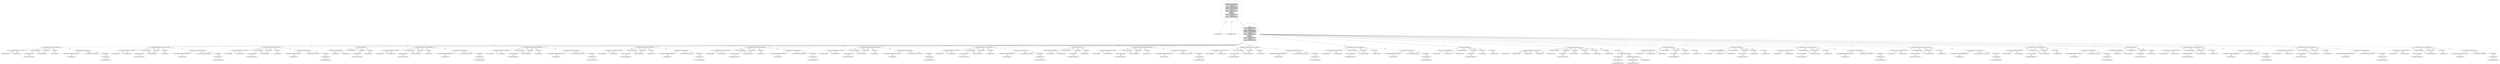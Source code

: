 digraph "testRemoveLine#?" {
0 [label="2:CtTypeReferenceImpl@void" shape=ellipse]
1 [label="2:CtVirtualElement@testRemoveLine" shape=ellipse]
2 [label="3:CtExecutableReferenceImpl@assertEquals(int,<unknown>)" shape=ellipse]
3 [label="3:CtTypeReferenceImpl@int" shape=ellipse]
4 [label="3:CtTypeReferenceImpl@null" shape=ellipse]
5 [label="3:CtVirtualElement@assertEquals" shape=ellipse]
6 [label="3:CtTypeAccessImpl@PlaceHold" shape=ellipse]
7 [label="3:CtTypeReferenceImpl@PlaceHold" shape=ellipse]
8 [label="3:CtThisAccessImpl@" shape=ellipse]
9 [label="3:CtTypeReferenceImpl@PlaceHold" shape=ellipse]
10 [label="3:CtLiteralImpl@0" shape=ellipse]
11 [label="3:CtTypeReferenceImpl@int" shape=ellipse]
12 [label="3:CtExecutableReferenceImpl@getNumberOfValidBranches()" shape=ellipse]
13 [label="3:CtTypeReferenceImpl@a" shape=ellipse]
14 [label="3:CtVirtualElement@getNumberOfValidBranches" shape=ellipse]
15 [label="3:CtFieldReferenceImpl@a" shape=ellipse]
16 [label="3:CtTypeReferenceImpl@PlaceHold" shape=ellipse]
17 [label="3:CtFieldReadImpl@a" shape=ellipse]
18 [label="3:CtInvocationImpl@a.getNumberOfValidBranches()" shape=ellipse]
19 [label="3:CtInvocationImpl@assertEquals(0, a.getNumberOfValidBranches())" shape=ellipse]
20 [label="4:CtExecutableReferenceImpl@assertEquals(int,<unknown>)" shape=ellipse]
21 [label="4:CtTypeReferenceImpl@int" shape=ellipse]
22 [label="4:CtTypeReferenceImpl@null" shape=ellipse]
23 [label="4:CtVirtualElement@assertEquals" shape=ellipse]
24 [label="4:CtTypeAccessImpl@PlaceHold" shape=ellipse]
25 [label="4:CtTypeReferenceImpl@PlaceHold" shape=ellipse]
26 [label="4:CtThisAccessImpl@" shape=ellipse]
27 [label="4:CtTypeReferenceImpl@PlaceHold" shape=ellipse]
28 [label="4:CtLiteralImpl@0" shape=ellipse]
29 [label="4:CtTypeReferenceImpl@int" shape=ellipse]
30 [label="4:CtExecutableReferenceImpl@getNumberOfCoveredBranches()" shape=ellipse]
31 [label="4:CtTypeReferenceImpl@a" shape=ellipse]
32 [label="4:CtVirtualElement@getNumberOfCoveredBranches" shape=ellipse]
33 [label="4:CtFieldReferenceImpl@a" shape=ellipse]
34 [label="4:CtTypeReferenceImpl@PlaceHold" shape=ellipse]
35 [label="4:CtFieldReadImpl@a" shape=ellipse]
36 [label="4:CtInvocationImpl@a.getNumberOfCoveredBranches()" shape=ellipse]
37 [label="4:CtInvocationImpl@assertEquals(0, a.getNumberOfCoveredBranches())" shape=ellipse]
38 [label="5:CtExecutableReferenceImpl@assertEquals(int,<unknown>)" shape=ellipse]
39 [label="5:CtTypeReferenceImpl@int" shape=ellipse]
40 [label="5:CtTypeReferenceImpl@null" shape=ellipse]
41 [label="5:CtVirtualElement@assertEquals" shape=ellipse]
42 [label="5:CtTypeAccessImpl@PlaceHold" shape=ellipse]
43 [label="5:CtTypeReferenceImpl@PlaceHold" shape=ellipse]
44 [label="5:CtThisAccessImpl@" shape=ellipse]
45 [label="5:CtTypeReferenceImpl@PlaceHold" shape=ellipse]
46 [label="5:CtLiteralImpl@0" shape=ellipse]
47 [label="5:CtTypeReferenceImpl@int" shape=ellipse]
48 [label="5:CtExecutableReferenceImpl@getNumberOfValidLines()" shape=ellipse]
49 [label="5:CtTypeReferenceImpl@a" shape=ellipse]
50 [label="5:CtVirtualElement@getNumberOfValidLines" shape=ellipse]
51 [label="5:CtFieldReferenceImpl@a" shape=ellipse]
52 [label="5:CtTypeReferenceImpl@PlaceHold" shape=ellipse]
53 [label="5:CtFieldReadImpl@a" shape=ellipse]
54 [label="5:CtInvocationImpl@a.getNumberOfValidLines()" shape=ellipse]
55 [label="5:CtInvocationImpl@assertEquals(0, a.getNumberOfValidLines())" shape=ellipse]
56 [label="6:CtExecutableReferenceImpl@removeLine(int)" shape=ellipse]
57 [label="6:CtTypeReferenceImpl@a" shape=ellipse]
58 [label="6:CtTypeReferenceImpl@int" shape=ellipse]
59 [label="6:CtVirtualElement@removeLine" shape=ellipse]
60 [label="6:CtFieldReferenceImpl@a" shape=ellipse]
61 [label="6:CtTypeReferenceImpl@PlaceHold" shape=ellipse]
62 [label="6:CtFieldReadImpl@a" shape=ellipse]
63 [label="6:CtLiteralImpl@3" shape=ellipse]
64 [label="6:CtTypeReferenceImpl@int" shape=ellipse]
65 [label="6:CtInvocationImpl@a.removeLine(3)" shape=ellipse]
66 [label="7:CtExecutableReferenceImpl@assertEquals(int,<unknown>)" shape=ellipse]
67 [label="7:CtTypeReferenceImpl@int" shape=ellipse]
68 [label="7:CtTypeReferenceImpl@null" shape=ellipse]
69 [label="7:CtVirtualElement@assertEquals" shape=ellipse]
70 [label="7:CtTypeAccessImpl@PlaceHold" shape=ellipse]
71 [label="7:CtTypeReferenceImpl@PlaceHold" shape=ellipse]
72 [label="7:CtThisAccessImpl@" shape=ellipse]
73 [label="7:CtTypeReferenceImpl@PlaceHold" shape=ellipse]
74 [label="7:CtLiteralImpl@0" shape=ellipse]
75 [label="7:CtTypeReferenceImpl@int" shape=ellipse]
76 [label="7:CtExecutableReferenceImpl@getNumberOfValidBranches()" shape=ellipse]
77 [label="7:CtTypeReferenceImpl@a" shape=ellipse]
78 [label="7:CtVirtualElement@getNumberOfValidBranches" shape=ellipse]
79 [label="7:CtFieldReferenceImpl@a" shape=ellipse]
80 [label="7:CtTypeReferenceImpl@PlaceHold" shape=ellipse]
81 [label="7:CtFieldReadImpl@a" shape=ellipse]
82 [label="7:CtInvocationImpl@a.getNumberOfValidBranches()" shape=ellipse]
83 [label="7:CtInvocationImpl@assertEquals(0, a.getNumberOfValidBranches())" shape=ellipse]
84 [label="8:CtExecutableReferenceImpl@assertEquals(int,<unknown>)" shape=ellipse]
85 [label="8:CtTypeReferenceImpl@int" shape=ellipse]
86 [label="8:CtTypeReferenceImpl@null" shape=ellipse]
87 [label="8:CtVirtualElement@assertEquals" shape=ellipse]
88 [label="8:CtTypeAccessImpl@PlaceHold" shape=ellipse]
89 [label="8:CtTypeReferenceImpl@PlaceHold" shape=ellipse]
90 [label="8:CtThisAccessImpl@" shape=ellipse]
91 [label="8:CtTypeReferenceImpl@PlaceHold" shape=ellipse]
92 [label="8:CtLiteralImpl@0" shape=ellipse]
93 [label="8:CtTypeReferenceImpl@int" shape=ellipse]
94 [label="8:CtExecutableReferenceImpl@getNumberOfCoveredBranches()" shape=ellipse]
95 [label="8:CtTypeReferenceImpl@a" shape=ellipse]
96 [label="8:CtVirtualElement@getNumberOfCoveredBranches" shape=ellipse]
97 [label="8:CtFieldReferenceImpl@a" shape=ellipse]
98 [label="8:CtTypeReferenceImpl@PlaceHold" shape=ellipse]
99 [label="8:CtFieldReadImpl@a" shape=ellipse]
100 [label="8:CtInvocationImpl@a.getNumberOfCoveredBranches()" shape=ellipse]
101 [label="8:CtInvocationImpl@assertEquals(0, a.getNumberOfCoveredBranches())" shape=ellipse]
102 [label="9:CtExecutableReferenceImpl@assertEquals(int,<unknown>)" shape=ellipse]
103 [label="9:CtTypeReferenceImpl@int" shape=ellipse]
104 [label="9:CtTypeReferenceImpl@null" shape=ellipse]
105 [label="9:CtVirtualElement@assertEquals" shape=ellipse]
106 [label="9:CtTypeAccessImpl@PlaceHold" shape=ellipse]
107 [label="9:CtTypeReferenceImpl@PlaceHold" shape=ellipse]
108 [label="9:CtThisAccessImpl@" shape=ellipse]
109 [label="9:CtTypeReferenceImpl@PlaceHold" shape=ellipse]
110 [label="9:CtLiteralImpl@0" shape=ellipse]
111 [label="9:CtTypeReferenceImpl@int" shape=ellipse]
112 [label="9:CtExecutableReferenceImpl@getNumberOfValidLines()" shape=ellipse]
113 [label="9:CtTypeReferenceImpl@a" shape=ellipse]
114 [label="9:CtVirtualElement@getNumberOfValidLines" shape=ellipse]
115 [label="9:CtFieldReferenceImpl@a" shape=ellipse]
116 [label="9:CtTypeReferenceImpl@PlaceHold" shape=ellipse]
117 [label="9:CtFieldReadImpl@a" shape=ellipse]
118 [label="9:CtInvocationImpl@a.getNumberOfValidLines()" shape=ellipse]
119 [label="9:CtInvocationImpl@assertEquals(0, a.getNumberOfValidLines())" shape=ellipse]
120 [label="10:CtExecutableReferenceImpl@assertEquals(int,<unknown>)" shape=ellipse]
121 [label="10:CtTypeReferenceImpl@int" shape=ellipse]
122 [label="10:CtTypeReferenceImpl@null" shape=ellipse]
123 [label="10:CtVirtualElement@assertEquals" shape=ellipse]
124 [label="10:CtTypeAccessImpl@PlaceHold" shape=ellipse]
125 [label="10:CtTypeReferenceImpl@PlaceHold" shape=ellipse]
126 [label="10:CtThisAccessImpl@" shape=ellipse]
127 [label="10:CtTypeReferenceImpl@PlaceHold" shape=ellipse]
128 [label="10:CtLiteralImpl@0" shape=ellipse]
129 [label="10:CtTypeReferenceImpl@int" shape=ellipse]
130 [label="10:CtExecutableReferenceImpl@getNumberOfValidBranches()" shape=ellipse]
131 [label="10:CtTypeReferenceImpl@b" shape=ellipse]
132 [label="10:CtVirtualElement@getNumberOfValidBranches" shape=ellipse]
133 [label="10:CtFieldReferenceImpl@b" shape=ellipse]
134 [label="10:CtTypeReferenceImpl@PlaceHold" shape=ellipse]
135 [label="10:CtFieldReadImpl@b" shape=ellipse]
136 [label="10:CtInvocationImpl@b.getNumberOfValidBranches()" shape=ellipse]
137 [label="10:CtInvocationImpl@assertEquals(0, b.getNumberOfValidBranches())" shape=ellipse]
138 [label="11:CtExecutableReferenceImpl@assertEquals(int,<unknown>)" shape=ellipse]
139 [label="11:CtTypeReferenceImpl@int" shape=ellipse]
140 [label="11:CtTypeReferenceImpl@null" shape=ellipse]
141 [label="11:CtVirtualElement@assertEquals" shape=ellipse]
142 [label="11:CtTypeAccessImpl@PlaceHold" shape=ellipse]
143 [label="11:CtTypeReferenceImpl@PlaceHold" shape=ellipse]
144 [label="11:CtThisAccessImpl@" shape=ellipse]
145 [label="11:CtTypeReferenceImpl@PlaceHold" shape=ellipse]
146 [label="11:CtLiteralImpl@0" shape=ellipse]
147 [label="11:CtTypeReferenceImpl@int" shape=ellipse]
148 [label="11:CtExecutableReferenceImpl@getNumberOfCoveredBranches()" shape=ellipse]
149 [label="11:CtTypeReferenceImpl@a" shape=ellipse]
150 [label="11:CtVirtualElement@getNumberOfCoveredBranches" shape=ellipse]
151 [label="11:CtFieldReferenceImpl@a" shape=ellipse]
152 [label="11:CtTypeReferenceImpl@PlaceHold" shape=ellipse]
153 [label="11:CtFieldReadImpl@a" shape=ellipse]
154 [label="11:CtInvocationImpl@a.getNumberOfCoveredBranches()" shape=ellipse]
155 [label="11:CtInvocationImpl@assertEquals(0, a.getNumberOfCoveredBranches())" shape=ellipse]
156 [label="12:CtExecutableReferenceImpl@assertEquals(int,<unknown>)" shape=ellipse]
157 [label="12:CtTypeReferenceImpl@int" shape=ellipse]
158 [label="12:CtTypeReferenceImpl@null" shape=ellipse]
159 [label="12:CtVirtualElement@assertEquals" shape=ellipse]
160 [label="12:CtTypeAccessImpl@PlaceHold" shape=ellipse]
161 [label="12:CtTypeReferenceImpl@PlaceHold" shape=ellipse]
162 [label="12:CtThisAccessImpl@" shape=ellipse]
163 [label="12:CtTypeReferenceImpl@PlaceHold" shape=ellipse]
164 [label="12:CtLiteralImpl@5" shape=ellipse]
165 [label="12:CtTypeReferenceImpl@int" shape=ellipse]
166 [label="12:CtExecutableReferenceImpl@getNumberOfValidLines()" shape=ellipse]
167 [label="12:CtTypeReferenceImpl@b" shape=ellipse]
168 [label="12:CtVirtualElement@getNumberOfValidLines" shape=ellipse]
169 [label="12:CtFieldReferenceImpl@b" shape=ellipse]
170 [label="12:CtTypeReferenceImpl@PlaceHold" shape=ellipse]
171 [label="12:CtFieldReadImpl@b" shape=ellipse]
172 [label="12:CtInvocationImpl@b.getNumberOfValidLines()" shape=ellipse]
173 [label="12:CtInvocationImpl@assertEquals(5, b.getNumberOfValidLines())" shape=ellipse]
174 [label="13:CtExecutableReferenceImpl@removeLine(int)" shape=ellipse]
175 [label="13:CtTypeReferenceImpl@b" shape=ellipse]
176 [label="13:CtTypeReferenceImpl@int" shape=ellipse]
177 [label="13:CtVirtualElement@removeLine" shape=ellipse]
178 [label="13:CtFieldReferenceImpl@b" shape=ellipse]
179 [label="13:CtTypeReferenceImpl@PlaceHold" shape=ellipse]
180 [label="13:CtFieldReadImpl@b" shape=ellipse]
181 [label="13:CtLiteralImpl@3" shape=ellipse]
182 [label="13:CtTypeReferenceImpl@int" shape=ellipse]
183 [label="13:CtInvocationImpl@b.removeLine(3)" shape=ellipse]
184 [label="14:CtExecutableReferenceImpl@assertEquals(int,<unknown>)" shape=ellipse]
185 [label="14:CtTypeReferenceImpl@int" shape=ellipse]
186 [label="14:CtTypeReferenceImpl@null" shape=ellipse]
187 [label="14:CtVirtualElement@assertEquals" shape=ellipse]
188 [label="14:CtTypeAccessImpl@PlaceHold" shape=ellipse]
189 [label="14:CtTypeReferenceImpl@PlaceHold" shape=ellipse]
190 [label="14:CtThisAccessImpl@" shape=ellipse]
191 [label="14:CtTypeReferenceImpl@PlaceHold" shape=ellipse]
192 [label="14:CtLiteralImpl@0" shape=ellipse]
193 [label="14:CtTypeReferenceImpl@int" shape=ellipse]
194 [label="14:CtExecutableReferenceImpl@getNumberOfValidBranches()" shape=ellipse]
195 [label="14:CtTypeReferenceImpl@b" shape=ellipse]
196 [label="14:CtVirtualElement@getNumberOfValidBranches" shape=ellipse]
197 [label="14:CtFieldReferenceImpl@b" shape=ellipse]
198 [label="14:CtTypeReferenceImpl@PlaceHold" shape=ellipse]
199 [label="14:CtFieldReadImpl@b" shape=ellipse]
200 [label="14:CtInvocationImpl@b.getNumberOfValidBranches()" shape=ellipse]
201 [label="14:CtInvocationImpl@assertEquals(0, b.getNumberOfValidBranches())" shape=ellipse]
202 [label="15:CtExecutableReferenceImpl@assertEquals(int,<unknown>)" shape=ellipse]
203 [label="15:CtTypeReferenceImpl@int" shape=ellipse]
204 [label="15:CtTypeReferenceImpl@null" shape=ellipse]
205 [label="15:CtVirtualElement@assertEquals" shape=ellipse]
206 [label="15:CtTypeAccessImpl@PlaceHold" shape=ellipse]
207 [label="15:CtTypeReferenceImpl@PlaceHold" shape=ellipse]
208 [label="15:CtThisAccessImpl@" shape=ellipse]
209 [label="15:CtTypeReferenceImpl@PlaceHold" shape=ellipse]
210 [label="15:CtLiteralImpl@0" shape=ellipse]
211 [label="15:CtTypeReferenceImpl@int" shape=ellipse]
212 [label="15:CtExecutableReferenceImpl@getNumberOfCoveredBranches()" shape=ellipse]
213 [label="15:CtTypeReferenceImpl@a" shape=ellipse]
214 [label="15:CtVirtualElement@getNumberOfCoveredBranches" shape=ellipse]
215 [label="15:CtFieldReferenceImpl@a" shape=ellipse]
216 [label="15:CtTypeReferenceImpl@PlaceHold" shape=ellipse]
217 [label="15:CtFieldReadImpl@a" shape=ellipse]
218 [label="15:CtInvocationImpl@a.getNumberOfCoveredBranches()" shape=ellipse]
219 [label="15:CtInvocationImpl@assertEquals(0, a.getNumberOfCoveredBranches())" shape=ellipse]
220 [label="16:CtExecutableReferenceImpl@assertEquals(int,<unknown>)" shape=ellipse]
221 [label="16:CtTypeReferenceImpl@int" shape=ellipse]
222 [label="16:CtTypeReferenceImpl@null" shape=ellipse]
223 [label="16:CtVirtualElement@assertEquals" shape=ellipse]
224 [label="16:CtTypeAccessImpl@PlaceHold" shape=ellipse]
225 [label="16:CtTypeReferenceImpl@PlaceHold" shape=ellipse]
226 [label="16:CtThisAccessImpl@" shape=ellipse]
227 [label="16:CtTypeReferenceImpl@PlaceHold" shape=ellipse]
228 [label="16:CtLiteralImpl@4" shape=ellipse]
229 [label="16:CtTypeReferenceImpl@int" shape=ellipse]
230 [label="16:CtExecutableReferenceImpl@getNumberOfValidLines()" shape=ellipse]
231 [label="16:CtTypeReferenceImpl@b" shape=ellipse]
232 [label="16:CtVirtualElement@getNumberOfValidLines" shape=ellipse]
233 [label="16:CtFieldReferenceImpl@b" shape=ellipse]
234 [label="16:CtTypeReferenceImpl@PlaceHold" shape=ellipse]
235 [label="16:CtFieldReadImpl@b" shape=ellipse]
236 [label="16:CtInvocationImpl@b.getNumberOfValidLines()" shape=ellipse]
237 [label="16:CtInvocationImpl@assertEquals(4, b.getNumberOfValidLines())" shape=ellipse]
238 [label="17:CtExecutableReferenceImpl@addLineJump(int,int)" shape=ellipse]
239 [label="17:CtTypeReferenceImpl@c" shape=ellipse]
240 [label="17:CtTypeReferenceImpl@int" shape=ellipse]
241 [label="17:CtTypeReferenceImpl@int" shape=ellipse]
242 [label="17:CtVirtualElement@addLineJump" shape=ellipse]
243 [label="17:CtFieldReferenceImpl@c" shape=ellipse]
244 [label="17:CtTypeReferenceImpl@PlaceHold" shape=ellipse]
245 [label="17:CtFieldReadImpl@c" shape=ellipse]
246 [label="17:CtLiteralImpl@2" shape=ellipse]
247 [label="17:CtTypeReferenceImpl@int" shape=ellipse]
248 [label="17:CtLiteralImpl@0" shape=ellipse]
249 [label="17:CtTypeReferenceImpl@int" shape=ellipse]
250 [label="17:CtInvocationImpl@c.addLineJump(2, 0)" shape=ellipse]
251 [label="18:CtExecutableReferenceImpl@addLineSwitch(int,int,int,int)" shape=ellipse]
252 [label="18:CtTypeReferenceImpl@c" shape=ellipse]
253 [label="18:CtTypeReferenceImpl@int" shape=ellipse]
254 [label="18:CtTypeReferenceImpl@int" shape=ellipse]
255 [label="18:CtTypeReferenceImpl@int" shape=ellipse]
256 [label="18:CtTypeReferenceImpl@int" shape=ellipse]
257 [label="18:CtVirtualElement@addLineSwitch" shape=ellipse]
258 [label="18:CtFieldReferenceImpl@c" shape=ellipse]
259 [label="18:CtTypeReferenceImpl@PlaceHold" shape=ellipse]
260 [label="18:CtFieldReadImpl@c" shape=ellipse]
261 [label="18:CtLiteralImpl@3" shape=ellipse]
262 [label="18:CtTypeReferenceImpl@int" shape=ellipse]
263 [label="18:CtLiteralImpl@0" shape=ellipse]
264 [label="18:CtTypeReferenceImpl@int" shape=ellipse]
265 [label="18:CtLiteralImpl@1" shape=ellipse]
266 [label="18:CtTypeReferenceImpl@int" shape=ellipse]
267 [label="18:CtLiteralImpl@2" shape=ellipse]
268 [label="18:CtTypeReferenceImpl@int" shape=ellipse]
269 [label="18:CtInvocationImpl@c.addLineSwitch(3, 0, 1, 2)" shape=ellipse]
270 [label="19:CtExecutableReferenceImpl@addLineJump(int,int)" shape=ellipse]
271 [label="19:CtTypeReferenceImpl@c" shape=ellipse]
272 [label="19:CtTypeReferenceImpl@int" shape=ellipse]
273 [label="19:CtTypeReferenceImpl@int" shape=ellipse]
274 [label="19:CtVirtualElement@addLineJump" shape=ellipse]
275 [label="19:CtFieldReferenceImpl@c" shape=ellipse]
276 [label="19:CtTypeReferenceImpl@PlaceHold" shape=ellipse]
277 [label="19:CtFieldReadImpl@c" shape=ellipse]
278 [label="19:CtLiteralImpl@3" shape=ellipse]
279 [label="19:CtTypeReferenceImpl@int" shape=ellipse]
280 [label="19:CtLiteralImpl@0" shape=ellipse]
281 [label="19:CtTypeReferenceImpl@int" shape=ellipse]
282 [label="19:CtInvocationImpl@c.addLineJump(3, 0)" shape=ellipse]
283 [label="20:CtExecutableReferenceImpl@addLineJump(int,int)" shape=ellipse]
284 [label="20:CtTypeReferenceImpl@c" shape=ellipse]
285 [label="20:CtTypeReferenceImpl@int" shape=ellipse]
286 [label="20:CtTypeReferenceImpl@int" shape=ellipse]
287 [label="20:CtVirtualElement@addLineJump" shape=ellipse]
288 [label="20:CtFieldReferenceImpl@c" shape=ellipse]
289 [label="20:CtTypeReferenceImpl@PlaceHold" shape=ellipse]
290 [label="20:CtFieldReadImpl@c" shape=ellipse]
291 [label="20:CtLiteralImpl@4" shape=ellipse]
292 [label="20:CtTypeReferenceImpl@int" shape=ellipse]
293 [label="20:CtLiteralImpl@0" shape=ellipse]
294 [label="20:CtTypeReferenceImpl@int" shape=ellipse]
295 [label="20:CtInvocationImpl@c.addLineJump(4, 0)" shape=ellipse]
296 [label="21:CtExecutableReferenceImpl@assertEquals(int,<unknown>)" shape=ellipse]
297 [label="21:CtTypeReferenceImpl@int" shape=ellipse]
298 [label="21:CtTypeReferenceImpl@null" shape=ellipse]
299 [label="21:CtVirtualElement@assertEquals" shape=ellipse]
300 [label="21:CtTypeAccessImpl@PlaceHold" shape=ellipse]
301 [label="21:CtTypeReferenceImpl@PlaceHold" shape=ellipse]
302 [label="21:CtThisAccessImpl@" shape=ellipse]
303 [label="21:CtTypeReferenceImpl@PlaceHold" shape=ellipse]
304 [label="21:CtLiteralImpl@9" shape=ellipse]
305 [label="21:CtTypeReferenceImpl@int" shape=ellipse]
306 [label="21:CtExecutableReferenceImpl@getNumberOfValidBranches()" shape=ellipse]
307 [label="21:CtTypeReferenceImpl@c" shape=ellipse]
308 [label="21:CtVirtualElement@getNumberOfValidBranches" shape=ellipse]
309 [label="21:CtFieldReferenceImpl@c" shape=ellipse]
310 [label="21:CtTypeReferenceImpl@PlaceHold" shape=ellipse]
311 [label="21:CtFieldReadImpl@c" shape=ellipse]
312 [label="21:CtInvocationImpl@c.getNumberOfValidBranches()" shape=ellipse]
313 [label="21:CtInvocationImpl@assertEquals(9, c.getNumberOfValidBranches())" shape=ellipse]
314 [label="22:CtExecutableReferenceImpl@assertEquals(int,<unknown>)" shape=ellipse]
315 [label="22:CtTypeReferenceImpl@int" shape=ellipse]
316 [label="22:CtTypeReferenceImpl@null" shape=ellipse]
317 [label="22:CtVirtualElement@assertEquals" shape=ellipse]
318 [label="22:CtTypeAccessImpl@PlaceHold" shape=ellipse]
319 [label="22:CtTypeReferenceImpl@PlaceHold" shape=ellipse]
320 [label="22:CtThisAccessImpl@" shape=ellipse]
321 [label="22:CtTypeReferenceImpl@PlaceHold" shape=ellipse]
322 [label="22:CtLiteralImpl@0" shape=ellipse]
323 [label="22:CtTypeReferenceImpl@int" shape=ellipse]
324 [label="22:CtExecutableReferenceImpl@getNumberOfCoveredBranches()" shape=ellipse]
325 [label="22:CtTypeReferenceImpl@a" shape=ellipse]
326 [label="22:CtVirtualElement@getNumberOfCoveredBranches" shape=ellipse]
327 [label="22:CtFieldReferenceImpl@a" shape=ellipse]
328 [label="22:CtTypeReferenceImpl@PlaceHold" shape=ellipse]
329 [label="22:CtFieldReadImpl@a" shape=ellipse]
330 [label="22:CtInvocationImpl@a.getNumberOfCoveredBranches()" shape=ellipse]
331 [label="22:CtInvocationImpl@assertEquals(0, a.getNumberOfCoveredBranches())" shape=ellipse]
332 [label="23:CtExecutableReferenceImpl@assertEquals(int,<unknown>)" shape=ellipse]
333 [label="23:CtTypeReferenceImpl@int" shape=ellipse]
334 [label="23:CtTypeReferenceImpl@null" shape=ellipse]
335 [label="23:CtVirtualElement@assertEquals" shape=ellipse]
336 [label="23:CtTypeAccessImpl@PlaceHold" shape=ellipse]
337 [label="23:CtTypeReferenceImpl@PlaceHold" shape=ellipse]
338 [label="23:CtThisAccessImpl@" shape=ellipse]
339 [label="23:CtTypeReferenceImpl@PlaceHold" shape=ellipse]
340 [label="23:CtLiteralImpl@5" shape=ellipse]
341 [label="23:CtTypeReferenceImpl@int" shape=ellipse]
342 [label="23:CtExecutableReferenceImpl@getNumberOfValidLines()" shape=ellipse]
343 [label="23:CtTypeReferenceImpl@c" shape=ellipse]
344 [label="23:CtVirtualElement@getNumberOfValidLines" shape=ellipse]
345 [label="23:CtFieldReferenceImpl@c" shape=ellipse]
346 [label="23:CtTypeReferenceImpl@PlaceHold" shape=ellipse]
347 [label="23:CtFieldReadImpl@c" shape=ellipse]
348 [label="23:CtInvocationImpl@c.getNumberOfValidLines()" shape=ellipse]
349 [label="23:CtInvocationImpl@assertEquals(5, c.getNumberOfValidLines())" shape=ellipse]
350 [label="24:CtExecutableReferenceImpl@removeLine(int)" shape=ellipse]
351 [label="24:CtTypeReferenceImpl@c" shape=ellipse]
352 [label="24:CtTypeReferenceImpl@int" shape=ellipse]
353 [label="24:CtVirtualElement@removeLine" shape=ellipse]
354 [label="24:CtFieldReferenceImpl@c" shape=ellipse]
355 [label="24:CtTypeReferenceImpl@PlaceHold" shape=ellipse]
356 [label="24:CtFieldReadImpl@c" shape=ellipse]
357 [label="24:CtLiteralImpl@3" shape=ellipse]
358 [label="24:CtTypeReferenceImpl@int" shape=ellipse]
359 [label="24:CtInvocationImpl@c.removeLine(3)" shape=ellipse]
360 [label="25:CtExecutableReferenceImpl@assertEquals(int,<unknown>)" shape=ellipse]
361 [label="25:CtTypeReferenceImpl@int" shape=ellipse]
362 [label="25:CtTypeReferenceImpl@null" shape=ellipse]
363 [label="25:CtVirtualElement@assertEquals" shape=ellipse]
364 [label="25:CtTypeAccessImpl@PlaceHold" shape=ellipse]
365 [label="25:CtTypeReferenceImpl@PlaceHold" shape=ellipse]
366 [label="25:CtThisAccessImpl@" shape=ellipse]
367 [label="25:CtTypeReferenceImpl@PlaceHold" shape=ellipse]
368 [label="25:CtLiteralImpl@4" shape=ellipse]
369 [label="25:CtTypeReferenceImpl@int" shape=ellipse]
370 [label="25:CtExecutableReferenceImpl@getNumberOfValidBranches()" shape=ellipse]
371 [label="25:CtTypeReferenceImpl@c" shape=ellipse]
372 [label="25:CtVirtualElement@getNumberOfValidBranches" shape=ellipse]
373 [label="25:CtFieldReferenceImpl@c" shape=ellipse]
374 [label="25:CtTypeReferenceImpl@PlaceHold" shape=ellipse]
375 [label="25:CtFieldReadImpl@c" shape=ellipse]
376 [label="25:CtInvocationImpl@c.getNumberOfValidBranches()" shape=ellipse]
377 [label="25:CtInvocationImpl@assertEquals(4, c.getNumberOfValidBranches())" shape=ellipse]
378 [label="26:CtExecutableReferenceImpl@assertEquals(int,<unknown>)" shape=ellipse]
379 [label="26:CtTypeReferenceImpl@int" shape=ellipse]
380 [label="26:CtTypeReferenceImpl@null" shape=ellipse]
381 [label="26:CtVirtualElement@assertEquals" shape=ellipse]
382 [label="26:CtTypeAccessImpl@PlaceHold" shape=ellipse]
383 [label="26:CtTypeReferenceImpl@PlaceHold" shape=ellipse]
384 [label="26:CtThisAccessImpl@" shape=ellipse]
385 [label="26:CtTypeReferenceImpl@PlaceHold" shape=ellipse]
386 [label="26:CtLiteralImpl@0" shape=ellipse]
387 [label="26:CtTypeReferenceImpl@int" shape=ellipse]
388 [label="26:CtExecutableReferenceImpl@getNumberOfCoveredBranches()" shape=ellipse]
389 [label="26:CtTypeReferenceImpl@a" shape=ellipse]
390 [label="26:CtVirtualElement@getNumberOfCoveredBranches" shape=ellipse]
391 [label="26:CtFieldReferenceImpl@a" shape=ellipse]
392 [label="26:CtTypeReferenceImpl@PlaceHold" shape=ellipse]
393 [label="26:CtFieldReadImpl@a" shape=ellipse]
394 [label="26:CtInvocationImpl@a.getNumberOfCoveredBranches()" shape=ellipse]
395 [label="26:CtInvocationImpl@assertEquals(0, a.getNumberOfCoveredBranches())" shape=ellipse]
396 [label="27:CtExecutableReferenceImpl@assertEquals(int,<unknown>)" shape=ellipse]
397 [label="27:CtTypeReferenceImpl@int" shape=ellipse]
398 [label="27:CtTypeReferenceImpl@null" shape=ellipse]
399 [label="27:CtVirtualElement@assertEquals" shape=ellipse]
400 [label="27:CtTypeAccessImpl@PlaceHold" shape=ellipse]
401 [label="27:CtTypeReferenceImpl@PlaceHold" shape=ellipse]
402 [label="27:CtThisAccessImpl@" shape=ellipse]
403 [label="27:CtTypeReferenceImpl@PlaceHold" shape=ellipse]
404 [label="27:CtLiteralImpl@4" shape=ellipse]
405 [label="27:CtTypeReferenceImpl@int" shape=ellipse]
406 [label="27:CtExecutableReferenceImpl@getNumberOfValidLines()" shape=ellipse]
407 [label="27:CtTypeReferenceImpl@c" shape=ellipse]
408 [label="27:CtVirtualElement@getNumberOfValidLines" shape=ellipse]
409 [label="27:CtFieldReferenceImpl@c" shape=ellipse]
410 [label="27:CtTypeReferenceImpl@PlaceHold" shape=ellipse]
411 [label="27:CtFieldReadImpl@c" shape=ellipse]
412 [label="27:CtInvocationImpl@c.getNumberOfValidLines()" shape=ellipse]
413 [label="27:CtInvocationImpl@assertEquals(4, c.getNumberOfValidLines())" shape=ellipse]
414 [label="2:CtBlockImpl@\{
    assertEquals(0, a.getNumberOfValidBranches());
    assertEquals(0, a.getNumberOfCoveredBranches());
    assertEquals(0, a.getNumberOfValidLines());
    a.removeLine(3);
    assertEquals(0, a.getNumberOfValidBranches());
    assertEquals(0, a.getNumberOfCoveredBranches());
    assertEquals(0, a.getNumberOfValidLines());
    assertEquals(0, b.getNumberOfValidBranches());
    assertEquals(0, a.getNumberOfCoveredBranches());
    assertEquals(5, b.getNumberOfValidLines());
    b.removeLine(3);
    assertEquals(0, b.getNumberOfValidBranches());
    assertEquals(0, a.getNumberOfCoveredBranches());
    assertEquals(4, b.getNumberOfValidLines());
    c.addLineJump(2, 0);
    c.addLineSwitch(3, 0, 1, 2);
    c.addLineJump(3, 0);
    c.addLineJump(4, 0);
    assertEquals(9, c.getNumberOfValidBranches());
    assertEquals(0, a.getNumberOfCoveredBranches());
    assertEquals(5, c.getNumberOfValidLines());
    c.removeLine(3);
    assertEquals(4, c.getNumberOfValidBranches());
    assertEquals(0, a.getNumberOfCoveredBranches());
    assertEquals(4, c.getNumberOfValidLines());
\}" shape=ellipse]
415 [label="2:CtMethodImpl@public void testRemoveLine() \{
    assertEquals(0, a.getNumberOfValidBranches());
    assertEquals(0, a.getNumberOfCoveredBranches());
    assertEquals(0, a.getNumberOfValidLines());
    a.removeLine(3);
    assertEquals(0, a.getNumberOfValidBranches());
    assertEquals(0, a.getNumberOfCoveredBranches());
    assertEquals(0, a.getNumberOfValidLines());
    assertEquals(0, b.getNumberOfValidBranches());
    assertEquals(0, a.getNumberOfCoveredBranches());
    assertEquals(5, b.getNumberOfValidLines());
    b.removeLine(3);
    assertEquals(0, b.getNumberOfValidBranches());
    assertEquals(0, a.getNumberOfCoveredBranches());
    assertEquals(4, b.getNumberOfValidLines());
    c.addLineJump(2, 0);
    c.addLineSwitch(3, 0, 1, 2);
    c.addLineJump(3, 0);
    c.addLineJump(4, 0);
    assertEquals(9, c.getNumberOfValidBranches());
    assertEquals(0, a.getNumberOfCoveredBranches());
    assertEquals(5, c.getNumberOfValidLines());
    c.removeLine(3);
    assertEquals(4, c.getNumberOfValidBranches());
    assertEquals(0, a.getNumberOfCoveredBranches());
    assertEquals(4, c.getNumberOfValidLines());
\}" shape=ellipse]
416 [label="18:Insert@INSERT" shape=ellipse]
417 [label="18:CtPackageReferenceImpl@java.lang" shape=ellipse]
418 [label="18:CtTypeReferenceImpl@Integer" shape=ellipse]
419 [label="18:CtTypeAccessImpl@Integer" shape=ellipse]
420 [label="18:CtPackageReferenceImpl@java.lang" shape=ellipse]
421 [label="18:CtTypeReferenceImpl@Integer" shape=ellipse]
422 [label="18:CtTypeReferenceImpl@int" shape=ellipse]
423 [label="18:CtFieldReferenceImpl@Integer.MAX_VALUE" shape=ellipse]
424 [label="18:CtFieldReadImpl@java.lang.Integer.MAX_VALUE" shape=ellipse]
2 -> 3 [label="AST"];
2 -> 4 [label="AST"];
6 -> 7 [label="AST"];
8 -> 9 [label="AST"];
8 -> 6 [label="AST"];
10 -> 11 [label="AST"];
12 -> 13 [label="AST"];
15 -> 16 [label="AST"];
17 -> 15 [label="AST"];
18 -> 14 [label="AST"];
18 -> 17 [label="AST"];
18 -> 12 [label="AST"];
19 -> 5 [label="AST"];
19 -> 8 [label="AST"];
19 -> 2 [label="AST"];
19 -> 10 [label="AST"];
19 -> 18 [label="AST"];
20 -> 21 [label="AST"];
20 -> 22 [label="AST"];
24 -> 25 [label="AST"];
26 -> 27 [label="AST"];
26 -> 24 [label="AST"];
28 -> 29 [label="AST"];
30 -> 31 [label="AST"];
33 -> 34 [label="AST"];
35 -> 33 [label="AST"];
36 -> 32 [label="AST"];
36 -> 35 [label="AST"];
36 -> 30 [label="AST"];
37 -> 23 [label="AST"];
37 -> 26 [label="AST"];
37 -> 20 [label="AST"];
37 -> 28 [label="AST"];
37 -> 36 [label="AST"];
38 -> 39 [label="AST"];
38 -> 40 [label="AST"];
42 -> 43 [label="AST"];
44 -> 45 [label="AST"];
44 -> 42 [label="AST"];
46 -> 47 [label="AST"];
48 -> 49 [label="AST"];
51 -> 52 [label="AST"];
53 -> 51 [label="AST"];
54 -> 50 [label="AST"];
54 -> 53 [label="AST"];
54 -> 48 [label="AST"];
55 -> 41 [label="AST"];
55 -> 44 [label="AST"];
55 -> 38 [label="AST"];
55 -> 46 [label="AST"];
55 -> 54 [label="AST"];
56 -> 57 [label="AST"];
56 -> 58 [label="AST"];
60 -> 61 [label="AST"];
62 -> 60 [label="AST"];
63 -> 64 [label="AST"];
65 -> 59 [label="AST"];
65 -> 62 [label="AST"];
65 -> 56 [label="AST"];
65 -> 63 [label="AST"];
66 -> 67 [label="AST"];
66 -> 68 [label="AST"];
70 -> 71 [label="AST"];
72 -> 73 [label="AST"];
72 -> 70 [label="AST"];
74 -> 75 [label="AST"];
76 -> 77 [label="AST"];
79 -> 80 [label="AST"];
81 -> 79 [label="AST"];
82 -> 78 [label="AST"];
82 -> 81 [label="AST"];
82 -> 76 [label="AST"];
83 -> 69 [label="AST"];
83 -> 72 [label="AST"];
83 -> 66 [label="AST"];
83 -> 74 [label="AST"];
83 -> 82 [label="AST"];
84 -> 85 [label="AST"];
84 -> 86 [label="AST"];
88 -> 89 [label="AST"];
90 -> 91 [label="AST"];
90 -> 88 [label="AST"];
92 -> 93 [label="AST"];
94 -> 95 [label="AST"];
97 -> 98 [label="AST"];
99 -> 97 [label="AST"];
100 -> 96 [label="AST"];
100 -> 99 [label="AST"];
100 -> 94 [label="AST"];
101 -> 87 [label="AST"];
101 -> 90 [label="AST"];
101 -> 84 [label="AST"];
101 -> 92 [label="AST"];
101 -> 100 [label="AST"];
102 -> 103 [label="AST"];
102 -> 104 [label="AST"];
106 -> 107 [label="AST"];
108 -> 109 [label="AST"];
108 -> 106 [label="AST"];
110 -> 111 [label="AST"];
112 -> 113 [label="AST"];
115 -> 116 [label="AST"];
117 -> 115 [label="AST"];
118 -> 114 [label="AST"];
118 -> 117 [label="AST"];
118 -> 112 [label="AST"];
119 -> 105 [label="AST"];
119 -> 108 [label="AST"];
119 -> 102 [label="AST"];
119 -> 110 [label="AST"];
119 -> 118 [label="AST"];
120 -> 121 [label="AST"];
120 -> 122 [label="AST"];
124 -> 125 [label="AST"];
126 -> 127 [label="AST"];
126 -> 124 [label="AST"];
128 -> 129 [label="AST"];
130 -> 131 [label="AST"];
133 -> 134 [label="AST"];
135 -> 133 [label="AST"];
136 -> 132 [label="AST"];
136 -> 135 [label="AST"];
136 -> 130 [label="AST"];
137 -> 123 [label="AST"];
137 -> 126 [label="AST"];
137 -> 120 [label="AST"];
137 -> 128 [label="AST"];
137 -> 136 [label="AST"];
138 -> 139 [label="AST"];
138 -> 140 [label="AST"];
142 -> 143 [label="AST"];
144 -> 145 [label="AST"];
144 -> 142 [label="AST"];
146 -> 147 [label="AST"];
148 -> 149 [label="AST"];
151 -> 152 [label="AST"];
153 -> 151 [label="AST"];
154 -> 150 [label="AST"];
154 -> 153 [label="AST"];
154 -> 148 [label="AST"];
155 -> 141 [label="AST"];
155 -> 144 [label="AST"];
155 -> 138 [label="AST"];
155 -> 146 [label="AST"];
155 -> 154 [label="AST"];
156 -> 157 [label="AST"];
156 -> 158 [label="AST"];
160 -> 161 [label="AST"];
162 -> 163 [label="AST"];
162 -> 160 [label="AST"];
164 -> 165 [label="AST"];
166 -> 167 [label="AST"];
169 -> 170 [label="AST"];
171 -> 169 [label="AST"];
172 -> 168 [label="AST"];
172 -> 171 [label="AST"];
172 -> 166 [label="AST"];
173 -> 159 [label="AST"];
173 -> 162 [label="AST"];
173 -> 156 [label="AST"];
173 -> 164 [label="AST"];
173 -> 172 [label="AST"];
174 -> 175 [label="AST"];
174 -> 176 [label="AST"];
178 -> 179 [label="AST"];
180 -> 178 [label="AST"];
181 -> 182 [label="AST"];
183 -> 177 [label="AST"];
183 -> 180 [label="AST"];
183 -> 174 [label="AST"];
183 -> 181 [label="AST"];
184 -> 185 [label="AST"];
184 -> 186 [label="AST"];
188 -> 189 [label="AST"];
190 -> 191 [label="AST"];
190 -> 188 [label="AST"];
192 -> 193 [label="AST"];
194 -> 195 [label="AST"];
197 -> 198 [label="AST"];
199 -> 197 [label="AST"];
200 -> 196 [label="AST"];
200 -> 199 [label="AST"];
200 -> 194 [label="AST"];
201 -> 187 [label="AST"];
201 -> 190 [label="AST"];
201 -> 184 [label="AST"];
201 -> 192 [label="AST"];
201 -> 200 [label="AST"];
202 -> 203 [label="AST"];
202 -> 204 [label="AST"];
206 -> 207 [label="AST"];
208 -> 209 [label="AST"];
208 -> 206 [label="AST"];
210 -> 211 [label="AST"];
212 -> 213 [label="AST"];
215 -> 216 [label="AST"];
217 -> 215 [label="AST"];
218 -> 214 [label="AST"];
218 -> 217 [label="AST"];
218 -> 212 [label="AST"];
219 -> 205 [label="AST"];
219 -> 208 [label="AST"];
219 -> 202 [label="AST"];
219 -> 210 [label="AST"];
219 -> 218 [label="AST"];
220 -> 221 [label="AST"];
220 -> 222 [label="AST"];
224 -> 225 [label="AST"];
226 -> 227 [label="AST"];
226 -> 224 [label="AST"];
228 -> 229 [label="AST"];
230 -> 231 [label="AST"];
233 -> 234 [label="AST"];
235 -> 233 [label="AST"];
236 -> 232 [label="AST"];
236 -> 235 [label="AST"];
236 -> 230 [label="AST"];
237 -> 223 [label="AST"];
237 -> 226 [label="AST"];
237 -> 220 [label="AST"];
237 -> 228 [label="AST"];
237 -> 236 [label="AST"];
238 -> 239 [label="AST"];
238 -> 240 [label="AST"];
238 -> 241 [label="AST"];
243 -> 244 [label="AST"];
245 -> 243 [label="AST"];
246 -> 247 [label="AST"];
248 -> 249 [label="AST"];
250 -> 242 [label="AST"];
250 -> 245 [label="AST"];
250 -> 238 [label="AST"];
250 -> 246 [label="AST"];
250 -> 248 [label="AST"];
251 -> 252 [label="AST"];
251 -> 253 [label="AST"];
251 -> 254 [label="AST"];
251 -> 255 [label="AST"];
251 -> 256 [label="AST"];
258 -> 259 [label="AST"];
260 -> 258 [label="AST"];
261 -> 262 [label="AST"];
263 -> 264 [label="AST"];
265 -> 266 [label="AST"];
267 -> 268 [label="AST"];
269 -> 257 [label="AST"];
269 -> 260 [label="AST"];
269 -> 251 [label="AST"];
269 -> 261 [label="AST"];
269 -> 263 [label="AST"];
269 -> 265 [label="AST"];
269 -> 267 [label="AST"];
269 -> 416 [label="Action"];
270 -> 271 [label="AST"];
270 -> 272 [label="AST"];
270 -> 273 [label="AST"];
275 -> 276 [label="AST"];
277 -> 275 [label="AST"];
278 -> 279 [label="AST"];
280 -> 281 [label="AST"];
282 -> 274 [label="AST"];
282 -> 277 [label="AST"];
282 -> 270 [label="AST"];
282 -> 278 [label="AST"];
282 -> 280 [label="AST"];
283 -> 284 [label="AST"];
283 -> 285 [label="AST"];
283 -> 286 [label="AST"];
288 -> 289 [label="AST"];
290 -> 288 [label="AST"];
291 -> 292 [label="AST"];
293 -> 294 [label="AST"];
295 -> 287 [label="AST"];
295 -> 290 [label="AST"];
295 -> 283 [label="AST"];
295 -> 291 [label="AST"];
295 -> 293 [label="AST"];
296 -> 297 [label="AST"];
296 -> 298 [label="AST"];
300 -> 301 [label="AST"];
302 -> 303 [label="AST"];
302 -> 300 [label="AST"];
304 -> 305 [label="AST"];
306 -> 307 [label="AST"];
309 -> 310 [label="AST"];
311 -> 309 [label="AST"];
312 -> 308 [label="AST"];
312 -> 311 [label="AST"];
312 -> 306 [label="AST"];
313 -> 299 [label="AST"];
313 -> 302 [label="AST"];
313 -> 296 [label="AST"];
313 -> 304 [label="AST"];
313 -> 312 [label="AST"];
314 -> 315 [label="AST"];
314 -> 316 [label="AST"];
318 -> 319 [label="AST"];
320 -> 321 [label="AST"];
320 -> 318 [label="AST"];
322 -> 323 [label="AST"];
324 -> 325 [label="AST"];
327 -> 328 [label="AST"];
329 -> 327 [label="AST"];
330 -> 326 [label="AST"];
330 -> 329 [label="AST"];
330 -> 324 [label="AST"];
331 -> 317 [label="AST"];
331 -> 320 [label="AST"];
331 -> 314 [label="AST"];
331 -> 322 [label="AST"];
331 -> 330 [label="AST"];
332 -> 333 [label="AST"];
332 -> 334 [label="AST"];
336 -> 337 [label="AST"];
338 -> 339 [label="AST"];
338 -> 336 [label="AST"];
340 -> 341 [label="AST"];
342 -> 343 [label="AST"];
345 -> 346 [label="AST"];
347 -> 345 [label="AST"];
348 -> 344 [label="AST"];
348 -> 347 [label="AST"];
348 -> 342 [label="AST"];
349 -> 335 [label="AST"];
349 -> 338 [label="AST"];
349 -> 332 [label="AST"];
349 -> 340 [label="AST"];
349 -> 348 [label="AST"];
350 -> 351 [label="AST"];
350 -> 352 [label="AST"];
354 -> 355 [label="AST"];
356 -> 354 [label="AST"];
357 -> 358 [label="AST"];
359 -> 353 [label="AST"];
359 -> 356 [label="AST"];
359 -> 350 [label="AST"];
359 -> 357 [label="AST"];
360 -> 361 [label="AST"];
360 -> 362 [label="AST"];
364 -> 365 [label="AST"];
366 -> 367 [label="AST"];
366 -> 364 [label="AST"];
368 -> 369 [label="AST"];
370 -> 371 [label="AST"];
373 -> 374 [label="AST"];
375 -> 373 [label="AST"];
376 -> 372 [label="AST"];
376 -> 375 [label="AST"];
376 -> 370 [label="AST"];
377 -> 363 [label="AST"];
377 -> 366 [label="AST"];
377 -> 360 [label="AST"];
377 -> 368 [label="AST"];
377 -> 376 [label="AST"];
378 -> 379 [label="AST"];
378 -> 380 [label="AST"];
382 -> 383 [label="AST"];
384 -> 385 [label="AST"];
384 -> 382 [label="AST"];
386 -> 387 [label="AST"];
388 -> 389 [label="AST"];
391 -> 392 [label="AST"];
393 -> 391 [label="AST"];
394 -> 390 [label="AST"];
394 -> 393 [label="AST"];
394 -> 388 [label="AST"];
395 -> 381 [label="AST"];
395 -> 384 [label="AST"];
395 -> 378 [label="AST"];
395 -> 386 [label="AST"];
395 -> 394 [label="AST"];
396 -> 397 [label="AST"];
396 -> 398 [label="AST"];
400 -> 401 [label="AST"];
402 -> 403 [label="AST"];
402 -> 400 [label="AST"];
404 -> 405 [label="AST"];
406 -> 407 [label="AST"];
409 -> 410 [label="AST"];
411 -> 409 [label="AST"];
412 -> 408 [label="AST"];
412 -> 411 [label="AST"];
412 -> 406 [label="AST"];
413 -> 399 [label="AST"];
413 -> 402 [label="AST"];
413 -> 396 [label="AST"];
413 -> 404 [label="AST"];
413 -> 412 [label="AST"];
414 -> 19 [label="AST"];
414 -> 37 [label="AST"];
414 -> 55 [label="AST"];
414 -> 65 [label="AST"];
414 -> 83 [label="AST"];
414 -> 101 [label="AST"];
414 -> 119 [label="AST"];
414 -> 137 [label="AST"];
414 -> 155 [label="AST"];
414 -> 173 [label="AST"];
414 -> 183 [label="AST"];
414 -> 201 [label="AST"];
414 -> 219 [label="AST"];
414 -> 237 [label="AST"];
414 -> 250 [label="AST"];
414 -> 269 [label="AST"];
414 -> 282 [label="AST"];
414 -> 295 [label="AST"];
414 -> 313 [label="AST"];
414 -> 331 [label="AST"];
414 -> 349 [label="AST"];
414 -> 359 [label="AST"];
414 -> 377 [label="AST"];
414 -> 395 [label="AST"];
414 -> 413 [label="AST"];
415 -> 1 [label="AST"];
415 -> 0 [label="AST"];
415 -> 414 [label="AST"];
416 -> 424 [label="Action"];
418 -> 417 [label="AST"];
419 -> 418 [label="AST"];
421 -> 420 [label="AST"];
423 -> 421 [label="AST"];
423 -> 422 [label="AST"];
424 -> 419 [label="AST"];
424 -> 423 [label="AST"];
}